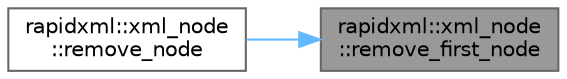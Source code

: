 digraph "rapidxml::xml_node::remove_first_node"
{
 // LATEX_PDF_SIZE
  bgcolor="transparent";
  edge [fontname=Helvetica,fontsize=10,labelfontname=Helvetica,labelfontsize=10];
  node [fontname=Helvetica,fontsize=10,shape=box,height=0.2,width=0.4];
  rankdir="RL";
  Node1 [id="Node000001",label="rapidxml::xml_node\l::remove_first_node",height=0.2,width=0.4,color="gray40", fillcolor="grey60", style="filled", fontcolor="black",tooltip=" "];
  Node1 -> Node2 [id="edge1_Node000001_Node000002",dir="back",color="steelblue1",style="solid",tooltip=" "];
  Node2 [id="Node000002",label="rapidxml::xml_node\l::remove_node",height=0.2,width=0.4,color="grey40", fillcolor="white", style="filled",URL="$classrapidxml_1_1xml__node.html#a98289923eb9e8889418a9eb0207ea35c",tooltip="Removes specified child from the node."];
}
